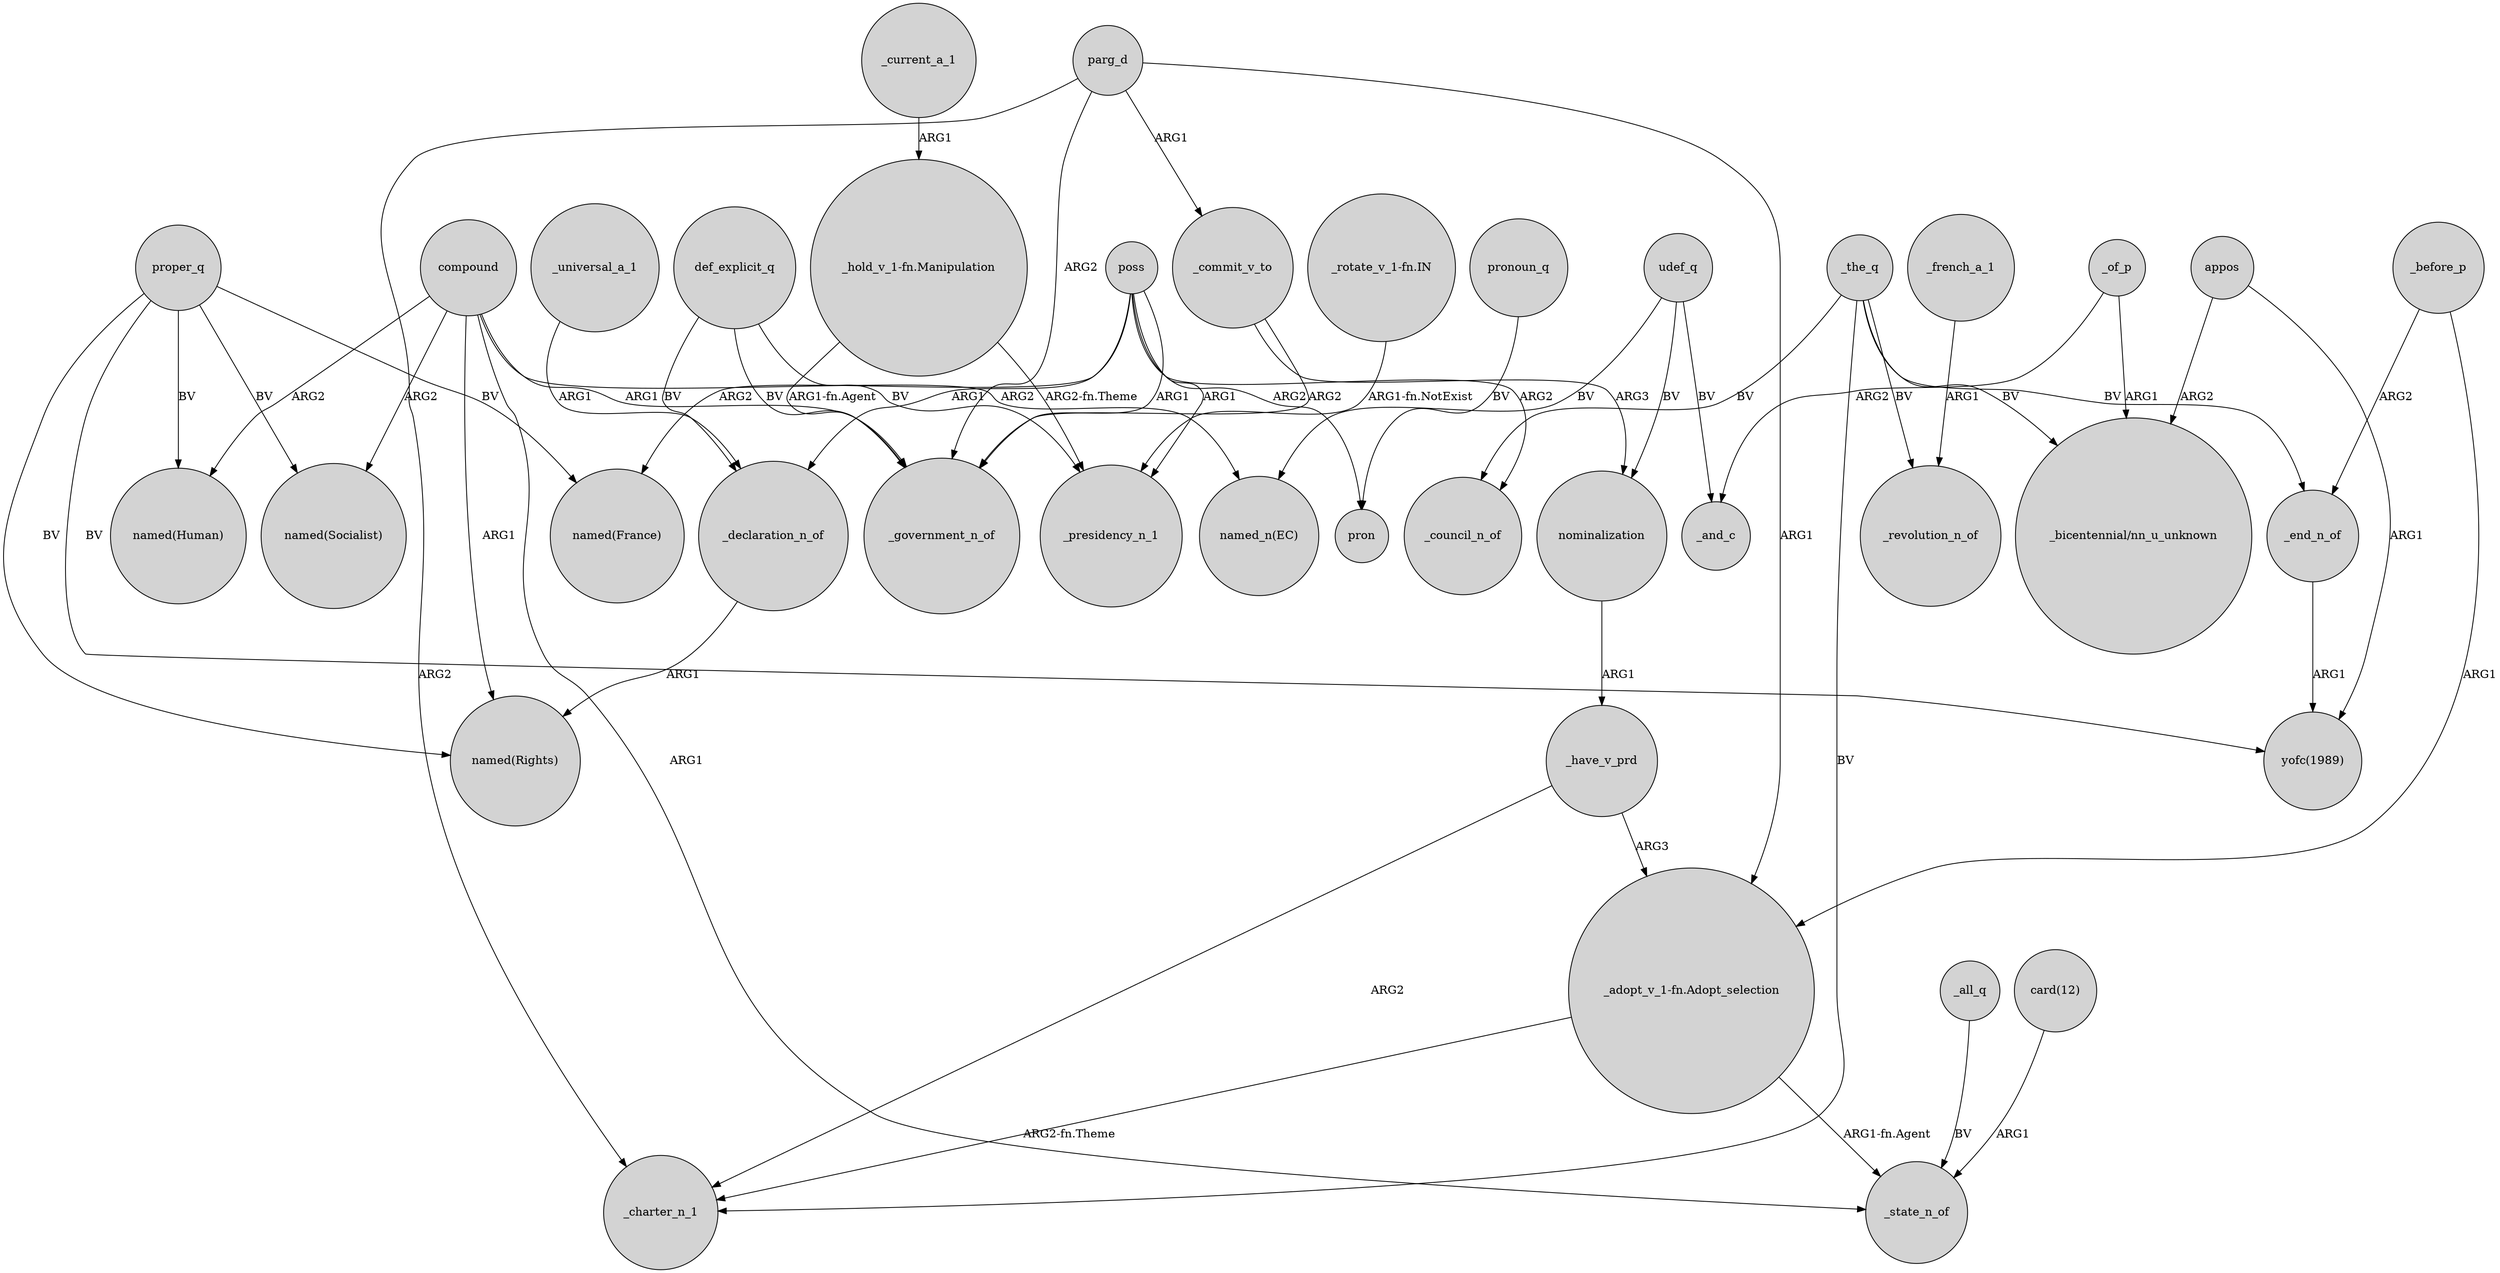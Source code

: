 digraph {
	node [shape=circle style=filled]
	_commit_v_to -> _government_n_of [label=ARG2]
	compound -> "named(Human)" [label=ARG2]
	parg_d -> _charter_n_1 [label=ARG2]
	compound -> "named(Rights)" [label=ARG1]
	_current_a_1 -> "_hold_v_1-fn.Manipulation" [label=ARG1]
	_all_q -> _state_n_of [label=BV]
	poss -> pron [label=ARG2]
	compound -> _government_n_of [label=ARG1]
	_of_p -> "_bicentennial/nn_u_unknown" [label=ARG1]
	_french_a_1 -> _revolution_n_of [label=ARG1]
	_the_q -> _end_n_of [label=BV]
	"_hold_v_1-fn.Manipulation" -> _presidency_n_1 [label="ARG2-fn.Theme"]
	"_adopt_v_1-fn.Adopt_selection" -> _state_n_of [label="ARG1-fn.Agent"]
	proper_q -> "named(France)" [label=BV]
	_declaration_n_of -> "named(Rights)" [label=ARG1]
	_commit_v_to -> nominalization [label=ARG3]
	_universal_a_1 -> _declaration_n_of [label=ARG1]
	_of_p -> _and_c [label=ARG2]
	"_hold_v_1-fn.Manipulation" -> _government_n_of [label="ARG1-fn.Agent"]
	poss -> _government_n_of [label=ARG1]
	proper_q -> "named(Rights)" [label=BV]
	def_explicit_q -> _declaration_n_of [label=BV]
	_have_v_prd -> "_adopt_v_1-fn.Adopt_selection" [label=ARG3]
	proper_q -> "named(Human)" [label=BV]
	poss -> "named(France)" [label=ARG2]
	_have_v_prd -> _charter_n_1 [label=ARG2]
	proper_q -> "yofc(1989)" [label=BV]
	compound -> "named(Socialist)" [label=ARG2]
	compound -> "named_n(EC)" [label=ARG2]
	poss -> _council_n_of [label=ARG2]
	def_explicit_q -> _government_n_of [label=BV]
	_end_n_of -> "yofc(1989)" [label=ARG1]
	pronoun_q -> pron [label=BV]
	_the_q -> _charter_n_1 [label=BV]
	poss -> _presidency_n_1 [label=ARG1]
	poss -> _declaration_n_of [label=ARG1]
	_the_q -> _revolution_n_of [label=BV]
	parg_d -> _government_n_of [label=ARG2]
	def_explicit_q -> _presidency_n_1 [label=BV]
	udef_q -> "named_n(EC)" [label=BV]
	_before_p -> _end_n_of [label=ARG2]
	_the_q -> "_bicentennial/nn_u_unknown" [label=BV]
	"_adopt_v_1-fn.Adopt_selection" -> _charter_n_1 [label="ARG2-fn.Theme"]
	udef_q -> nominalization [label=BV]
	_the_q -> _council_n_of [label=BV]
	compound -> _state_n_of [label=ARG1]
	_before_p -> "_adopt_v_1-fn.Adopt_selection" [label=ARG1]
	"_rotate_v_1-fn.IN" -> _presidency_n_1 [label="ARG1-fn.NotExist"]
	nominalization -> _have_v_prd [label=ARG1]
	parg_d -> "_adopt_v_1-fn.Adopt_selection" [label=ARG1]
	appos -> "_bicentennial/nn_u_unknown" [label=ARG2]
	parg_d -> _commit_v_to [label=ARG1]
	"card(12)" -> _state_n_of [label=ARG1]
	appos -> "yofc(1989)" [label=ARG1]
	udef_q -> _and_c [label=BV]
	proper_q -> "named(Socialist)" [label=BV]
}
